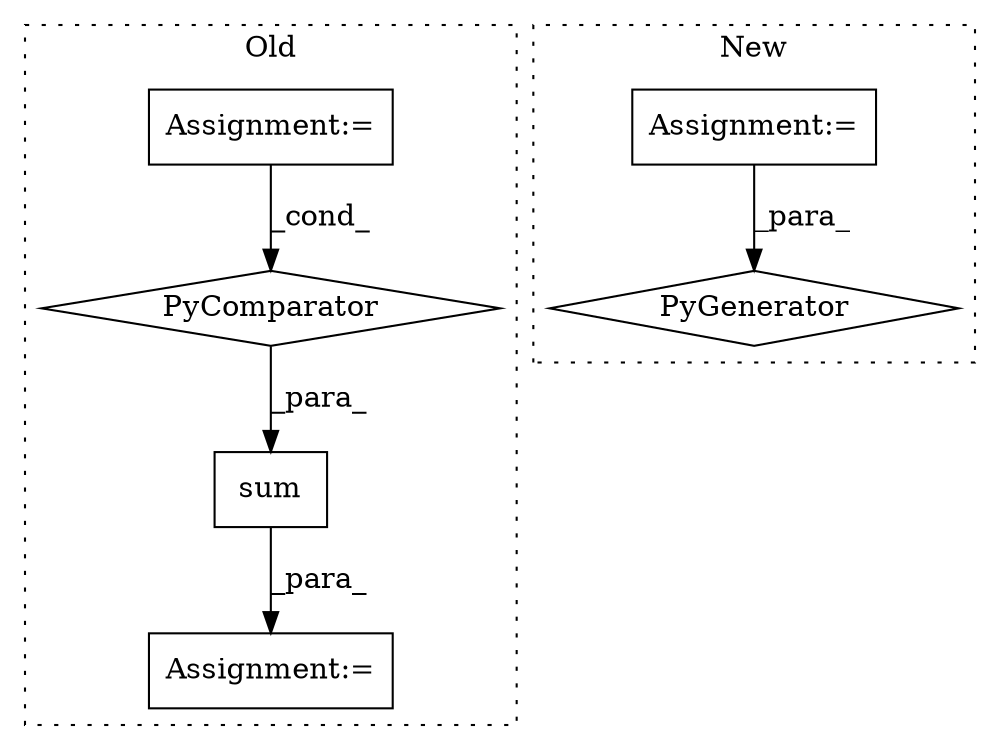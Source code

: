 digraph G {
subgraph cluster0 {
1 [label="sum" a="32" s="10145,10323" l="4,1" shape="box"];
3 [label="Assignment:=" a="7" s="10138" l="1" shape="box"];
5 [label="PyComparator" a="113" s="10271" l="47" shape="diamond"];
6 [label="Assignment:=" a="7" s="10271" l="47" shape="box"];
label = "Old";
style="dotted";
}
subgraph cluster1 {
2 [label="PyGenerator" a="107" s="12858" l="268" shape="diamond"];
4 [label="Assignment:=" a="7" s="13071" l="49" shape="box"];
label = "New";
style="dotted";
}
1 -> 3 [label="_para_"];
4 -> 2 [label="_para_"];
5 -> 1 [label="_para_"];
6 -> 5 [label="_cond_"];
}